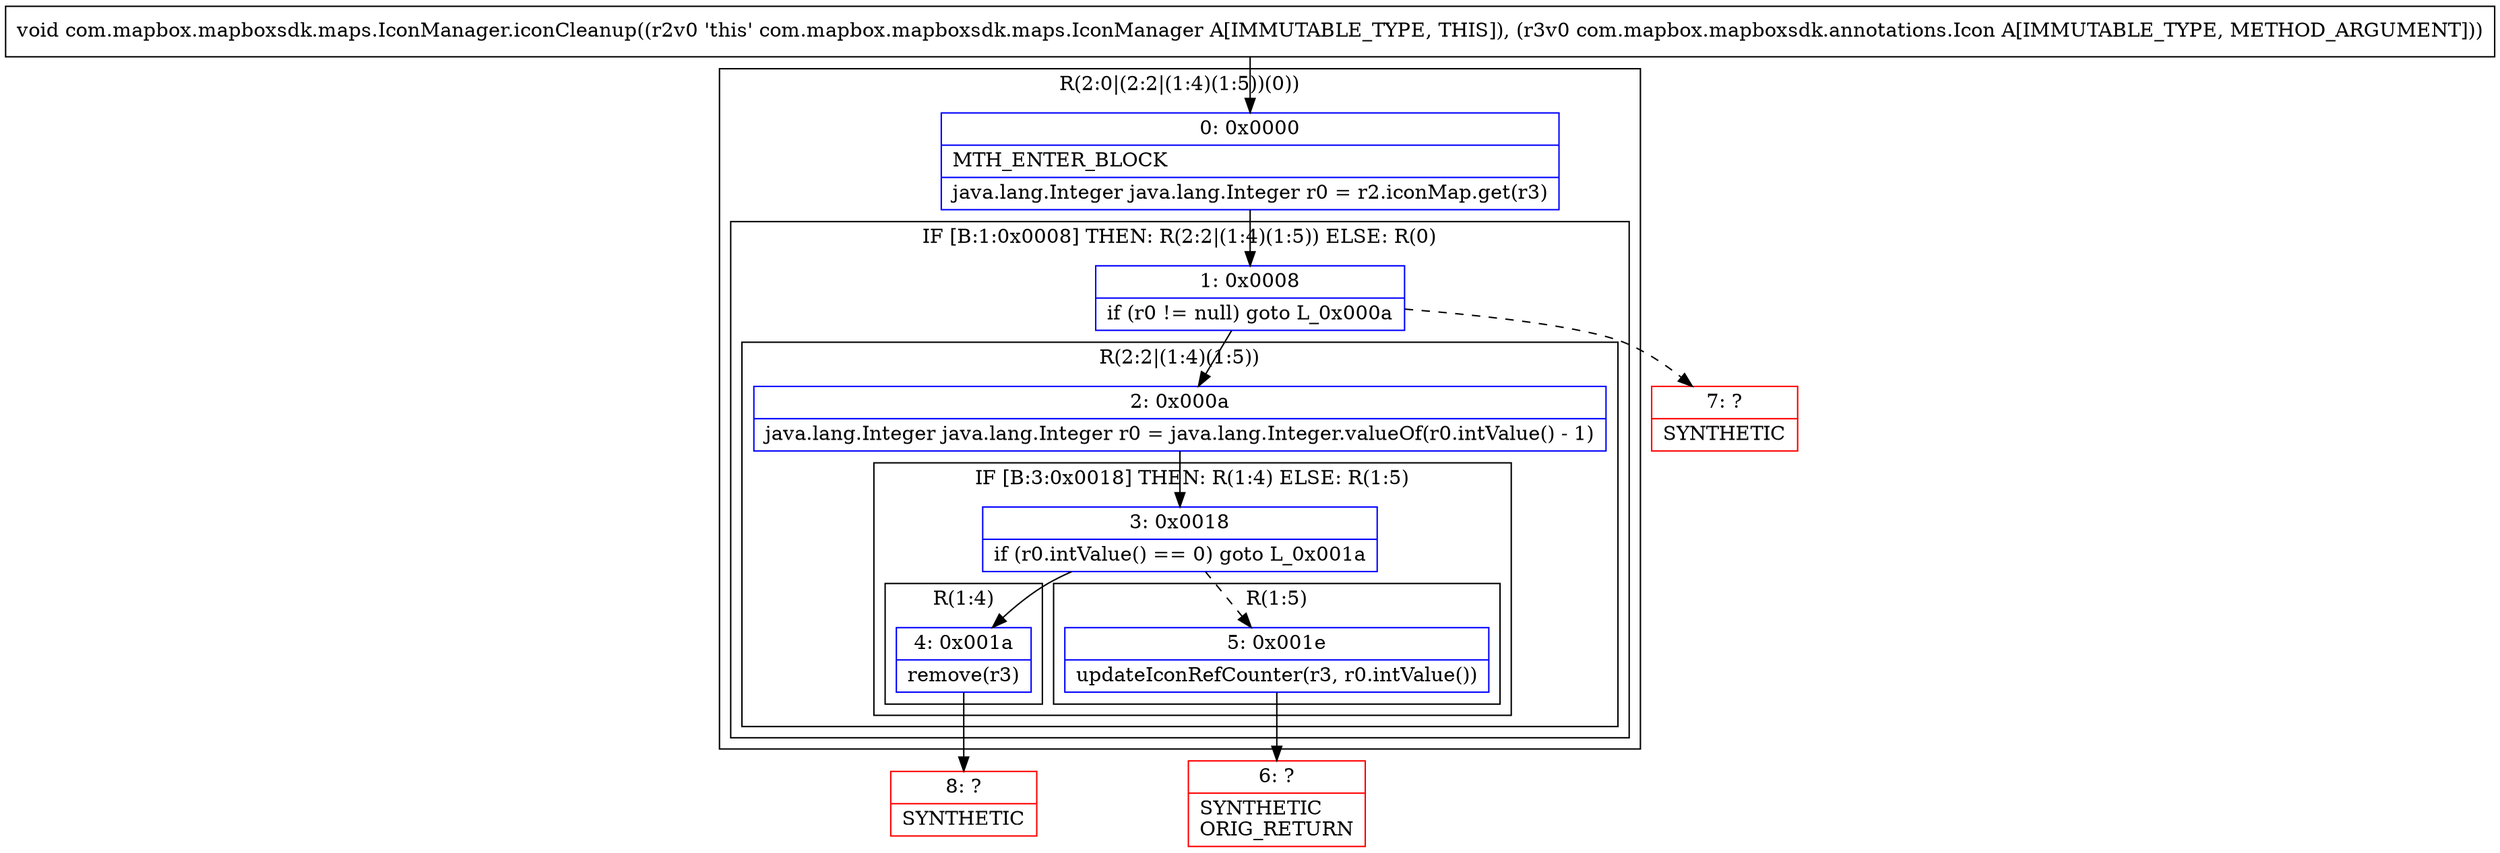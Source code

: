 digraph "CFG forcom.mapbox.mapboxsdk.maps.IconManager.iconCleanup(Lcom\/mapbox\/mapboxsdk\/annotations\/Icon;)V" {
subgraph cluster_Region_1186180957 {
label = "R(2:0|(2:2|(1:4)(1:5))(0))";
node [shape=record,color=blue];
Node_0 [shape=record,label="{0\:\ 0x0000|MTH_ENTER_BLOCK\l|java.lang.Integer java.lang.Integer r0 = r2.iconMap.get(r3)\l}"];
subgraph cluster_IfRegion_384263804 {
label = "IF [B:1:0x0008] THEN: R(2:2|(1:4)(1:5)) ELSE: R(0)";
node [shape=record,color=blue];
Node_1 [shape=record,label="{1\:\ 0x0008|if (r0 != null) goto L_0x000a\l}"];
subgraph cluster_Region_298446656 {
label = "R(2:2|(1:4)(1:5))";
node [shape=record,color=blue];
Node_2 [shape=record,label="{2\:\ 0x000a|java.lang.Integer java.lang.Integer r0 = java.lang.Integer.valueOf(r0.intValue() \- 1)\l}"];
subgraph cluster_IfRegion_1811540045 {
label = "IF [B:3:0x0018] THEN: R(1:4) ELSE: R(1:5)";
node [shape=record,color=blue];
Node_3 [shape=record,label="{3\:\ 0x0018|if (r0.intValue() == 0) goto L_0x001a\l}"];
subgraph cluster_Region_2114271655 {
label = "R(1:4)";
node [shape=record,color=blue];
Node_4 [shape=record,label="{4\:\ 0x001a|remove(r3)\l}"];
}
subgraph cluster_Region_820738856 {
label = "R(1:5)";
node [shape=record,color=blue];
Node_5 [shape=record,label="{5\:\ 0x001e|updateIconRefCounter(r3, r0.intValue())\l}"];
}
}
}
subgraph cluster_Region_955351639 {
label = "R(0)";
node [shape=record,color=blue];
}
}
}
Node_6 [shape=record,color=red,label="{6\:\ ?|SYNTHETIC\lORIG_RETURN\l}"];
Node_7 [shape=record,color=red,label="{7\:\ ?|SYNTHETIC\l}"];
Node_8 [shape=record,color=red,label="{8\:\ ?|SYNTHETIC\l}"];
MethodNode[shape=record,label="{void com.mapbox.mapboxsdk.maps.IconManager.iconCleanup((r2v0 'this' com.mapbox.mapboxsdk.maps.IconManager A[IMMUTABLE_TYPE, THIS]), (r3v0 com.mapbox.mapboxsdk.annotations.Icon A[IMMUTABLE_TYPE, METHOD_ARGUMENT])) }"];
MethodNode -> Node_0;
Node_0 -> Node_1;
Node_1 -> Node_2;
Node_1 -> Node_7[style=dashed];
Node_2 -> Node_3;
Node_3 -> Node_4;
Node_3 -> Node_5[style=dashed];
Node_4 -> Node_8;
Node_5 -> Node_6;
}

